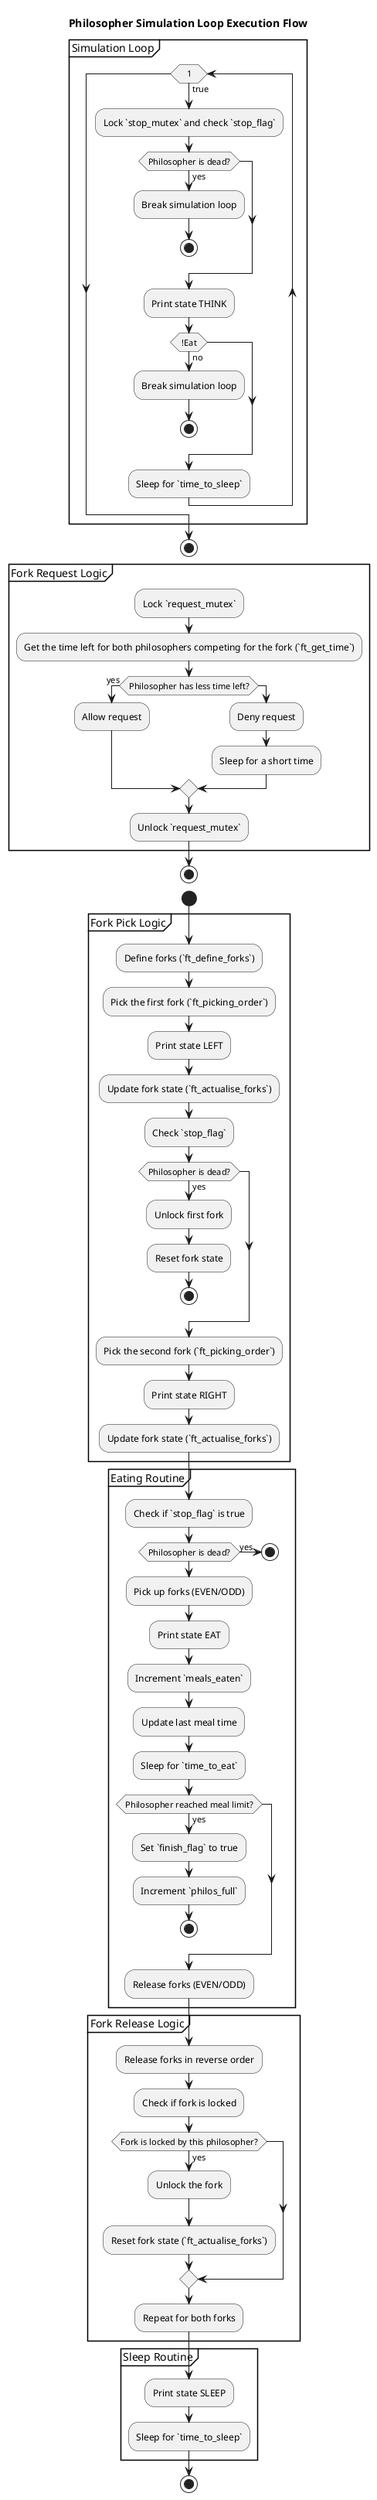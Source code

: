 @startuml
title Philosopher Simulation Loop Execution Flow

|Philosopher Simulation Loop|

partition "Simulation Loop" {
    while (1) is (true)
        :Lock `stop_mutex` and check `stop_flag`;
        if (Philosopher is dead?) then (yes)
            :Break simulation loop;
            stop
        endif
        :Print state THINK;
        if (!Eat) then (no)
            :Break simulation loop;
            stop
        endif
        :Sleep for `time_to_sleep`;
    endwhile
}
stop

partition "Fork Request Logic" {
    :Lock `request_mutex`;
    :Get the time left for both philosophers competing for the fork (`ft_get_time`);
    
    if (Philosopher has less time left?) then (yes)
        :Allow request;
    else
        :Deny request;
        :Sleep for a short time;
    endif
    :Unlock `request_mutex`;
}
stop

start
partition "Fork Pick Logic" {
    :Define forks (`ft_define_forks`);
    :Pick the first fork (`ft_picking_order`);
    :Print state LEFT;
    :Update fork state (`ft_actualise_forks`);
    
    :Check `stop_flag`;
    if (Philosopher is dead?) then (yes)
        :Unlock first fork;
        :Reset fork state;
        stop
    endif

    :Pick the second fork (`ft_picking_order`);
    :Print state RIGHT;
    :Update fork state (`ft_actualise_forks`);
}

partition "Eating Routine" {
    :Check if `stop_flag` is true;
    if (Philosopher is dead?) then (yes)
        stop
    endif
    :Pick up forks (EVEN/ODD);
    :Print state EAT;
    :Increment `meals_eaten`;
    :Update last meal time;
    :Sleep for `time_to_eat`;

    if (Philosopher reached meal limit?) then (yes)
        :Set `finish_flag` to true;
        :Increment `philos_full`;
        stop
    endif
    :Release forks (EVEN/ODD);
}

partition "Fork Release Logic" {
    :Release forks in reverse order;
    :Check if fork is locked;
    if (Fork is locked by this philosopher?) then (yes)
        :Unlock the fork;
        :Reset fork state (`ft_actualise_forks`);
    endif
    :Repeat for both forks;
}

partition "Sleep Routine" {
    :Print state SLEEP;
    :Sleep for `time_to_sleep`;
}

stop
@enduml
